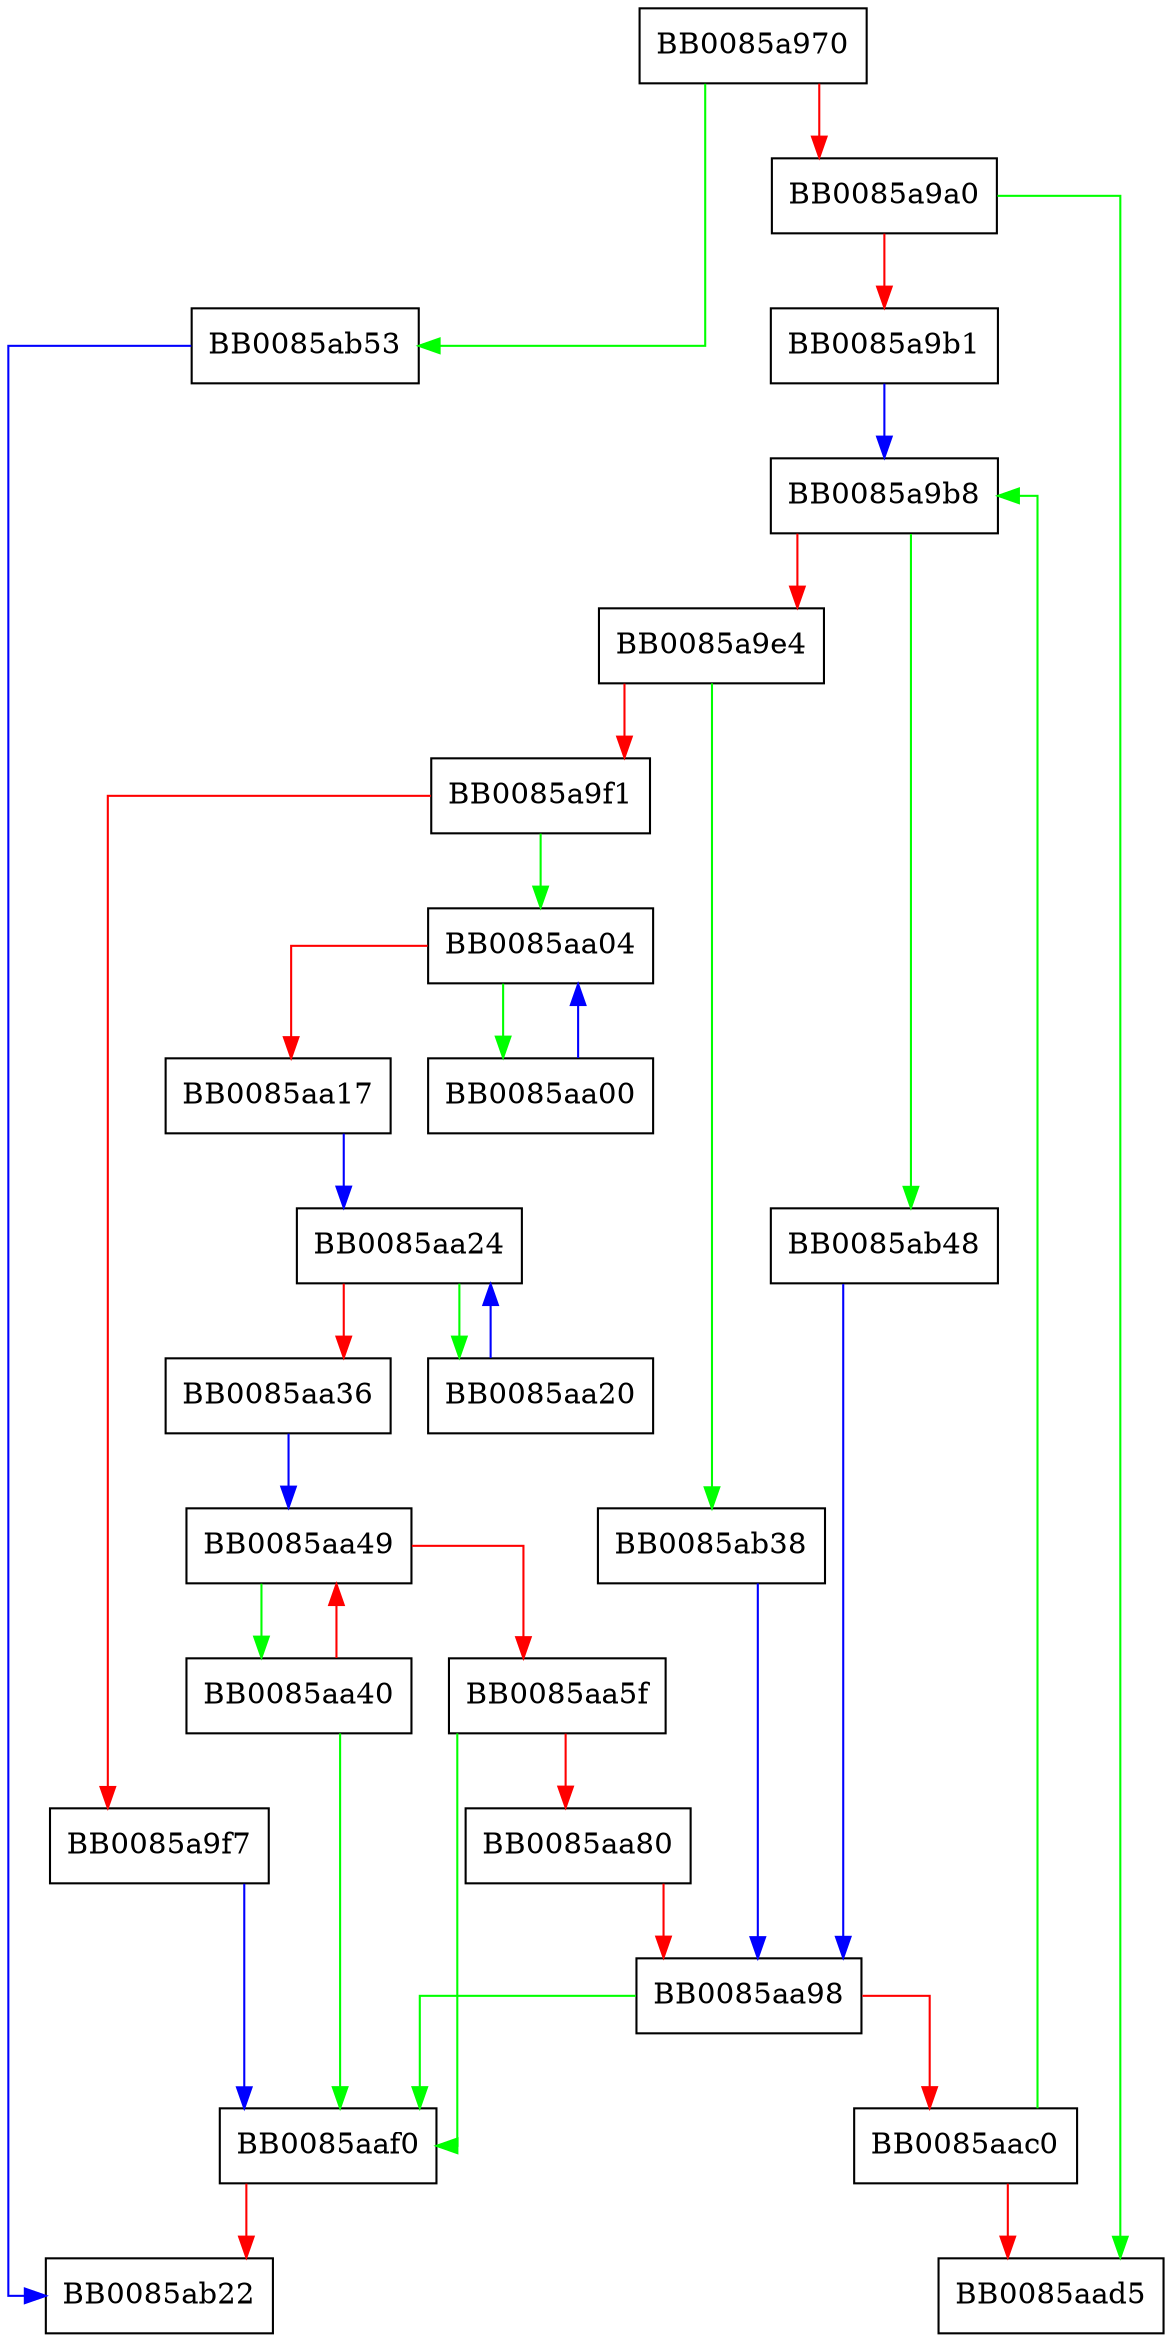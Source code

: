 digraph oid_module_init {
  node [shape="box"];
  graph [splines=ortho];
  BB0085a970 -> BB0085ab53 [color="green"];
  BB0085a970 -> BB0085a9a0 [color="red"];
  BB0085a9a0 -> BB0085aad5 [color="green"];
  BB0085a9a0 -> BB0085a9b1 [color="red"];
  BB0085a9b1 -> BB0085a9b8 [color="blue"];
  BB0085a9b8 -> BB0085ab48 [color="green"];
  BB0085a9b8 -> BB0085a9e4 [color="red"];
  BB0085a9e4 -> BB0085ab38 [color="green"];
  BB0085a9e4 -> BB0085a9f1 [color="red"];
  BB0085a9f1 -> BB0085aa04 [color="green"];
  BB0085a9f1 -> BB0085a9f7 [color="red"];
  BB0085a9f7 -> BB0085aaf0 [color="blue"];
  BB0085aa00 -> BB0085aa04 [color="blue"];
  BB0085aa04 -> BB0085aa00 [color="green"];
  BB0085aa04 -> BB0085aa17 [color="red"];
  BB0085aa17 -> BB0085aa24 [color="blue"];
  BB0085aa20 -> BB0085aa24 [color="blue"];
  BB0085aa24 -> BB0085aa20 [color="green"];
  BB0085aa24 -> BB0085aa36 [color="red"];
  BB0085aa36 -> BB0085aa49 [color="blue"];
  BB0085aa40 -> BB0085aaf0 [color="green"];
  BB0085aa40 -> BB0085aa49 [color="red"];
  BB0085aa49 -> BB0085aa40 [color="green"];
  BB0085aa49 -> BB0085aa5f [color="red"];
  BB0085aa5f -> BB0085aaf0 [color="green"];
  BB0085aa5f -> BB0085aa80 [color="red"];
  BB0085aa80 -> BB0085aa98 [color="red"];
  BB0085aa98 -> BB0085aaf0 [color="green"];
  BB0085aa98 -> BB0085aac0 [color="red"];
  BB0085aac0 -> BB0085a9b8 [color="green"];
  BB0085aac0 -> BB0085aad5 [color="red"];
  BB0085aaf0 -> BB0085ab22 [color="red"];
  BB0085ab38 -> BB0085aa98 [color="blue"];
  BB0085ab48 -> BB0085aa98 [color="blue"];
  BB0085ab53 -> BB0085ab22 [color="blue"];
}